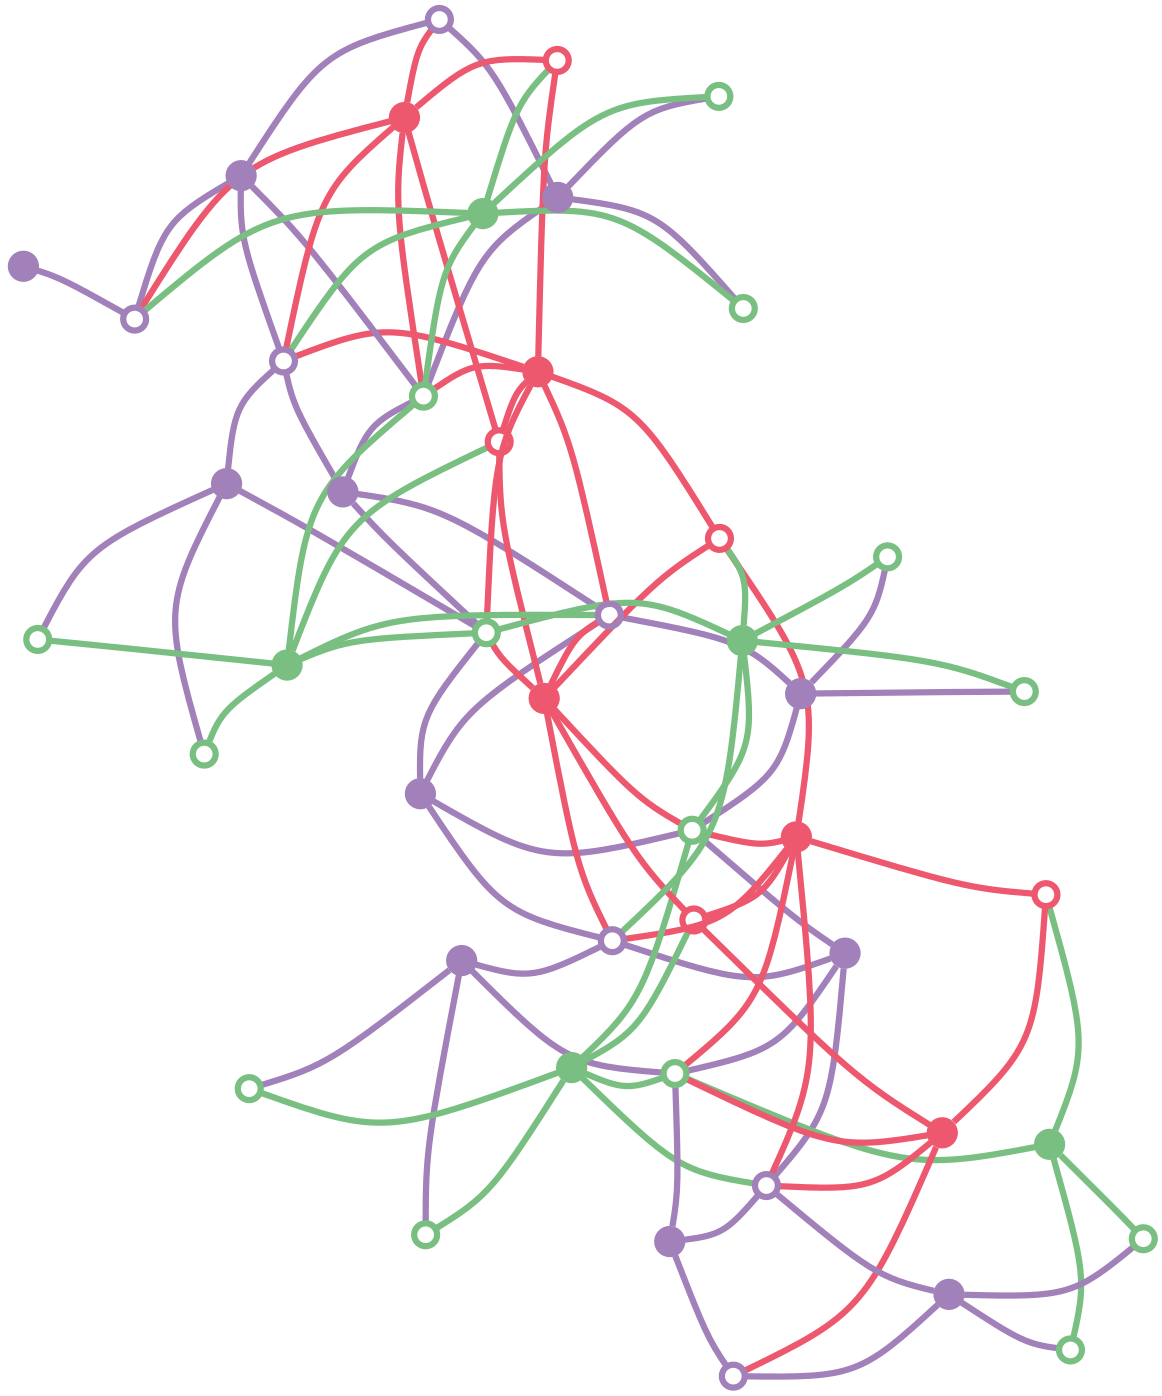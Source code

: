 digraph G {
	graph [Damping=0.2,
		K=0.2,
		bb="0,0,550,662",
		bgcolor=transparent,
		color=none,
		dir=none,
		dpi=300,
		layout=fdp,
		maxiter=10000,
		nodesep=0.02,
		outputorder=edgesfirst,
		overlap=compress,
		penwidth=0,
		rankdir=LR,
		ranksep=0.02,
		sep=1,
		splines=curved
	];
	node [label="\N"];
	edge [dir=none,
		headlabel="",
		label="",
		taillabel=""
	];
	"U1.stages[1].overall_material_balance_node"	[color="#a280b9",
		fillcolor="#a280b9",
		gradientangle=0,
		height=0.19444,
		label="",
		margin=0,
		orientation=0.0,
		peripheries=1,
		pin=true,
		pos="401.62,208.49",
		shape=circle,
		style=filled,
		width=0.19444];
	"U1.stages[1].outs[0].F"	[color="#79bf82",
		fillcolor=none,
		gradientangle=0,
		height=0.15278,
		label="",
		margin=0,
		orientation=0.0,
		penwidth=3,
		peripheries=1,
		pin=true,
		pos="319.99,150.69",
		shape=circle,
		style=filled,
		width=0.15278];
	"U1.stages[1].overall_material_balance_node":c -> "U1.stages[1].outs[0].F":c	[arrowhead=none,
		arrowtail=none,
		color="#a280b9",
		len=0.5,
		name="U1.stages[1].overall_material_balance_node_U1.stages[1].outs[0].F",
		penwidth=3,
		pos="397.46,202.28 371.61,163.73 368.51,161.75 325.44,151.93",
		style=solid];
	"U1.stages[2].outs[0].F"	[color="#79bf82",
		fillcolor=none,
		gradientangle=0,
		height=0.15278,
		label="",
		margin=0,
		orientation=0.0,
		penwidth=3,
		peripheries=1,
		pin=true,
		pos="328.24,267.48",
		shape=circle,
		style=filled,
		width=0.15278];
	"U1.stages[1].overall_material_balance_node":c -> "U1.stages[2].outs[0].F":c	[arrowhead=none,
		arrowtail=none,
		color="#a280b9",
		len=0.5,
		name="U1.stages[1].overall_material_balance_node_U1.stages[2].outs[0].F",
		penwidth=3,
		pos="395.54,212.61 378.21,224.4 373.67,228.21 332.85,263.49",
		style=solid];
	"U1.stages[0].outs[1].F"	[color="#a280b9",
		fillcolor=none,
		gradientangle=0,
		height=0.15278,
		label="",
		margin=0,
		orientation=0.0,
		penwidth=3,
		peripheries=1,
		pin=true,
		pos="363.9,96.934",
		shape=circle,
		style=filled,
		width=0.15278];
	"U1.stages[1].overall_material_balance_node":c -> "U1.stages[0].outs[1].F":c	[arrowhead=none,
		arrowtail=none,
		color="#a280b9",
		len=0.5,
		name="U1.stages[1].overall_material_balance_node_U1.stages[0].outs[1].F",
		penwidth=3,
		pos="400.97,201.18 395.17,135.47 394.01,131.6 367.62,101.2",
		style=solid];
	"U1.stages[1].outs[1].F"	[color="#a280b9",
		fillcolor=none,
		gradientangle=0,
		height=0.15278,
		label="",
		margin=0,
		orientation=0.0,
		penwidth=3,
		peripheries=1,
		pin=true,
		pos="289.92,214.46",
		shape=circle,
		style=filled,
		width=0.15278];
	"U1.stages[1].overall_material_balance_node":c -> "U1.stages[1].outs[1].F":c	[arrowhead=none,
		arrowtail=none,
		color="#a280b9",
		len=0.5,
		name="U1.stages[1].overall_material_balance_node_U1.stages[1].outs[1].F",
		penwidth=3,
		pos="394.71,205.97 358.07,192.69 353.72,193.39 295.35,212.66",
		style=solid];
	"U1.stages[0].lle_phenomena_node"	[color="#79bf82",
		fillcolor="#79bf82",
		gradientangle=0,
		height=0.19444,
		label="",
		margin=0,
		orientation=0.0,
		peripheries=1,
		pin=true,
		pos="499.8,116.72",
		shape=circle,
		style=filled,
		width=0.19444];
	"U1.stages[0].lle_phenomena_node":c -> "U1.stages[1].outs[0].F":c	[arrowhead=none,
		arrowtail=none,
		color="#79bf82",
		len=0.5,
		name="U1.stages[0].lle_phenomena_node_U1.stages[1].outs[0].F",
		penwidth=3,
		pos="492.74,115.38 431.45,103.75 426.8,105.11 325.22,148.46",
		style=solid];
	"U1.stages[0].K"	[color="#79bf82",
		fillcolor=none,
		gradientangle=0,
		height=0.15278,
		label="",
		margin=0,
		orientation=0.0,
		penwidth=3,
		peripheries=1,
		pin=true,
		pos="544.79,71.402",
		shape=circle,
		style=filled,
		width=0.15278];
	"U1.stages[0].lle_phenomena_node":c -> "U1.stages[0].K":c	[arrowhead=none,
		arrowtail=none,
		color="#79bf82",
		len=0.5,
		name="U1.stages[0].lle_phenomena_node_U1.stages[0].K",
		penwidth=3,
		pos="505.06,111.5 528.46,88.264 531.77,84.947 540.82,75.534",
		style=solid];
	"U1.stages[0].Phi"	[color="#79bf82",
		fillcolor=none,
		gradientangle=0,
		height=0.15278,
		label="",
		margin=0,
		orientation=0.0,
		penwidth=3,
		peripheries=1,
		pin=true,
		pos="509.83,18.035",
		shape=circle,
		style=filled,
		width=0.15278];
	"U1.stages[0].lle_phenomena_node":c -> "U1.stages[0].Phi":c	[arrowhead=none,
		arrowtail=none,
		color="#79bf82",
		len=0.5,
		name="U1.stages[0].lle_phenomena_node_U1.stages[0].Phi",
		penwidth=3,
		pos="501.73,109.83 516.9,55.744 517.53,51.486 511.11,23.545",
		style=solid];
	"U1.stages[0].T"	[color="#ed586f",
		fillcolor=none,
		gradientangle=0,
		height=0.15278,
		label="",
		margin=0,
		orientation=0.0,
		penwidth=3,
		peripheries=1,
		pin=true,
		pos="498.06,236.56",
		shape=circle,
		style=filled,
		width=0.15278];
	"U1.stages[0].lle_phenomena_node":c -> "U1.stages[0].T":c	[arrowhead=none,
		arrowtail=none,
		color="#79bf82",
		len=0.5,
		name="U1.stages[0].lle_phenomena_node_U1.stages[0].T",
		penwidth=3,
		pos="502.53,123.44 518.17,162.14 517.66,166.55 499.63,230.98",
		style=solid];
	"U1.stages[2].separation_material_balance_node"	[color="#a280b9",
		fillcolor="#a280b9",
		gradientangle=0,
		height=0.19444,
		label="",
		margin=0,
		orientation=0.0,
		peripheries=1,
		pin=true,
		pos="380.31,333.06",
		shape=circle,
		style=filled,
		width=0.19444];
	"U1.stages[2].separation_material_balance_node":c -> "U1.stages[2].outs[0].F":c	[arrowhead=none,
		arrowtail=none,
		color="#a280b9",
		len=0.5,
		name="U1.stages[2].separation_material_balance_node_U1.stages[2].outs[0].F",
		penwidth=3,
		pos="378.46,326.22 370.1,295.49 367.51,292.74 333.08,270.58",
		style=solid];
	"U1.stages[2].outs[1].F"	[color="#a280b9",
		fillcolor=none,
		gradientangle=0,
		height=0.15278,
		label="",
		margin=0,
		orientation=0.0,
		penwidth=3,
		peripheries=1,
		pin=true,
		pos="288.5,370.76",
		shape=circle,
		style=filled,
		width=0.15278];
	"U1.stages[2].separation_material_balance_node":c -> "U1.stages[2].outs[1].F":c	[arrowhead=none,
		arrowtail=none,
		color="#a280b9",
		len=0.5,
		name="U1.stages[2].separation_material_balance_node_U1.stages[2].outs[1].F",
		penwidth=3,
		pos="374.94,338.06 353.5,357.92 348.86,359.29 293.97,369.72",
		style=solid];
	"U1.stages[2].Phi"	[color="#79bf82",
		fillcolor=none,
		gradientangle=0,
		height=0.15278,
		label="",
		margin=0,
		orientation=0.0,
		penwidth=3,
		peripheries=1,
		pin=true,
		pos="422.04,398.71",
		shape=circle,
		style=filled,
		width=0.15278];
	"U1.stages[2].separation_material_balance_node":c -> "U1.stages[2].Phi":c	[arrowhead=none,
		arrowtail=none,
		color="#a280b9",
		len=0.5,
		name="U1.stages[2].separation_material_balance_node_U1.stages[2].Phi",
		penwidth=3,
		pos="385.5,338.42 413.91,367.76 416.26,371.12 420.87,393.06",
		style=solid];
	"U1.stages[2].K"	[color="#79bf82",
		fillcolor=none,
		gradientangle=0,
		height=0.15278,
		label="",
		margin=0,
		orientation=0.0,
		penwidth=3,
		peripheries=1,
		pin=true,
		pos="487.67,334.04",
		shape=circle,
		style=filled,
		width=0.15278];
	"U1.stages[2].separation_material_balance_node":c -> "U1.stages[2].K":c	[arrowhead=none,
		arrowtail=none,
		color="#a280b9",
		len=0.5,
		name="U1.stages[2].separation_material_balance_node_U1.stages[2].K",
		penwidth=3,
		pos="387.55,333.14 451.25,333.85 456.14,333.9 482.16,334.01",
		style=solid];
	"U1.stages[2].overall_material_balance_node"	[color="#a280b9",
		fillcolor="#a280b9",
		gradientangle=0,
		height=0.19444,
		label="",
		margin=0,
		orientation=0.0,
		peripheries=1,
		pin=true,
		pos="197.79,285.02",
		shape=circle,
		style=filled,
		width=0.19444];
	"U1.stages[2].overall_material_balance_node":c -> "U1.stages[2].outs[0].F":c	[arrowhead=none,
		arrowtail=none,
		color="#a280b9",
		len=0.5,
		name="U1.stages[2].overall_material_balance_node_U1.stages[2].outs[0].F",
		penwidth=3,
		pos="203.86,281.51 256.01,251.4 259.71,251.12 322.78,266.17",
		style=solid];
	"U1.stages[2].overall_material_balance_node":c -> "U1.stages[1].outs[1].F":c	[arrowhead=none,
		arrowtail=none,
		color="#a280b9",
		len=0.5,
		name="U1.stages[2].overall_material_balance_node_U1.stages[1].outs[1].F",
		penwidth=3,
		pos="201.84,278.91 234.43,229.84 237.39,227.66 284.58,215.8",
		style=solid];
	"U1.stages[2].overall_material_balance_node":c -> "U1.stages[2].outs[1].F":c	[arrowhead=none,
		arrowtail=none,
		color="#a280b9",
		len=0.5,
		name="U1.stages[2].overall_material_balance_node_U1.stages[2].outs[1].F",
		penwidth=3,
		pos="200.98,291.31 218.06,324.73 221.94,327.8 283.56,367.57",
		style=solid];
	"U1.stages[3].outs[0].F"	[color="#79bf82",
		fillcolor=none,
		gradientangle=0,
		height=0.15278,
		label="",
		margin=0,
		orientation=0.0,
		penwidth=3,
		peripheries=1,
		pin=true,
		pos="229.43,362.29",
		shape=circle,
		style=filled,
		width=0.15278];
	"U1.stages[2].overall_material_balance_node":c -> "U1.stages[3].outs[0].F":c	[arrowhead=none,
		arrowtail=none,
		color="#a280b9",
		len=0.5,
		name="U1.stages[2].overall_material_balance_node_U1.stages[3].outs[0].F",
		penwidth=3,
		pos="197.65,292.24 197.21,320.6 199.13,324.25 225.7,357.61",
		style=solid];
	"U1.stages[0].energy_balance_node"	[color="#ed586f",
		fillcolor="#ed586f",
		gradientangle=0,
		height=0.19444,
		label="",
		margin=0,
		orientation=0.0,
		peripheries=1,
		pin=true,
		pos="448.29,122.26",
		shape=circle,
		style=filled,
		width=0.19444];
	"U1.stages[0].energy_balance_node":c -> "U1.stages[1].outs[0].F":c	[arrowhead=none,
		arrowtail=none,
		color="#ed586f",
		len=0.5,
		name="U1.stages[0].energy_balance_node_U1.stages[1].outs[0].F",
		penwidth=3,
		pos="441.12,121.05 397.85,113.82 393.43,115.3 325.03,148.26",
		style=solid];
	"U1.stages[0].energy_balance_node":c -> "U1.stages[0].outs[1].F":c	[arrowhead=none,
		arrowtail=none,
		color="#ed586f",
		len=0.5,
		name="U1.stages[0].energy_balance_node_U1.stages[0].outs[1].F",
		penwidth=3,
		pos="442.77,117.65 416.04,95.398 412.35,94.612 369.61,96.658",
		style=solid];
	"U1.stages[0].energy_balance_node":c -> "U1.stages[0].T":c	[arrowhead=none,
		arrowtail=none,
		color="#ed586f",
		len=0.5,
		name="U1.stages[0].energy_balance_node_U1.stages[0].T",
		penwidth=3,
		pos="453.8,127.45 491.92,163.38 493.16,167.18 497.67,231.03",
		style=solid];
	"U1.stages[0].outs[0].F"	[color="#a280b9",
		fillcolor=none,
		gradientangle=0,
		height=0.15278,
		label="",
		margin=0,
		orientation=0.0,
		penwidth=3,
		peripheries=1,
		pin=true,
		pos="347.99,5.4466",
		shape=circle,
		style=filled,
		width=0.15278];
	"U1.stages[0].energy_balance_node":c -> "U1.stages[0].outs[0].F":c	[arrowhead=none,
		arrowtail=none,
		color="#ed586f",
		len=0.5,
		name="U1.stages[0].energy_balance_node_U1.stages[0].outs[0].F",
		penwidth=3,
		pos="445.31,115.37 411.99,38.196 409.43,35.172 353.23,7.9776",
		style=solid];
	"U1.stages[1].T"	[color="#ed586f",
		fillcolor=none,
		gradientangle=0,
		height=0.15278,
		label="",
		margin=0,
		orientation=0.0,
		penwidth=3,
		peripheries=1,
		pin=true,
		pos="329.05,224.41",
		shape=circle,
		style=filled,
		width=0.15278];
	"U1.stages[0].energy_balance_node":c -> "U1.stages[1].T":c	[arrowhead=none,
		arrowtail=none,
		color="#ed586f",
		len=0.5,
		name="U1.stages[0].energy_balance_node_U1.stages[1].T",
		penwidth=3,
		pos="442.3,125.98 407.52,147.63 403.23,151.6 333.31,220.23",
		style=solid];
	"U1.stages[1].separation_material_balance_node"	[color="#a280b9",
		fillcolor="#a280b9",
		gradientangle=0,
		height=0.19444,
		label="",
		margin=0,
		orientation=0.0,
		peripheries=1,
		pin=true,
		pos="217.6,204.94",
		shape=circle,
		style=filled,
		width=0.19444];
	"U1.stages[1].separation_material_balance_node":c -> "U1.stages[1].outs[0].F":c	[arrowhead=none,
		arrowtail=none,
		color="#a280b9",
		len=0.5,
		name="U1.stages[1].separation_material_balance_node_U1.stages[1].outs[0].F",
		penwidth=3,
		pos="222.72,199.82 266.15,156.42 269.48,154.6 314.31,151.13",
		style=solid];
	"U1.stages[1].separation_material_balance_node":c -> "U1.stages[1].outs[1].F":c	[arrowhead=none,
		arrowtail=none,
		color="#a280b9",
		len=0.5,
		name="U1.stages[1].separation_material_balance_node_U1.stages[1].outs[1].F",
		penwidth=3,
		pos="224.56,202.96 250.09,195.82 253.78,196.64 284.71,211.89",
		style=solid];
	"U1.stages[1].K"	[color="#79bf82",
		fillcolor=none,
		gradientangle=0,
		height=0.15278,
		label="",
		margin=0,
		orientation=0.0,
		penwidth=3,
		peripheries=1,
		pin=true,
		pos="115.63,143.45",
		shape=circle,
		style=filled,
		width=0.15278];
	"U1.stages[1].separation_material_balance_node":c -> "U1.stages[1].K":c	[arrowhead=none,
		arrowtail=none,
		color="#a280b9",
		len=0.5,
		name="U1.stages[1].separation_material_balance_node_U1.stages[1].K",
		penwidth=3,
		pos="211.73,200.36 156.25,157.1 152.2,154.43 121.28,145.14",
		style=solid];
	"U1.stages[1].Phi"	[color="#79bf82",
		fillcolor=none,
		gradientangle=0,
		height=0.15278,
		label="",
		margin=0,
		orientation=0.0,
		penwidth=3,
		peripheries=1,
		pin=true,
		pos="200.31,73.322",
		shape=circle,
		style=filled,
		width=0.15278];
	"U1.stages[1].separation_material_balance_node":c -> "U1.stages[1].Phi":c	[arrowhead=none,
		arrowtail=none,
		color="#a280b9",
		len=0.5,
		name="U1.stages[1].separation_material_balance_node_U1.stages[1].Phi",
		penwidth=3,
		pos="216.27,197.93 201.12,118.26 200.35,113.27 200.31,79.077",
		style=solid];
	"U1.stages[1].energy_balance_node"	[color="#ed586f",
		fillcolor="#ed586f",
		gradientangle=0,
		height=0.19444,
		label="",
		margin=0,
		orientation=0.0,
		peripheries=1,
		pin=true,
		pos="378.25,264.3",
		shape=circle,
		style=filled,
		width=0.19444];
	"U1.stages[1].energy_balance_node":c -> "U1.stages[1].outs[0].F":c	[arrowhead=none,
		arrowtail=none,
		color="#ed586f",
		len=0.5,
		name="U1.stages[1].energy_balance_node_U1.stages[1].outs[0].F",
		penwidth=3,
		pos="376.8,257.15 362.79,188.36 361.06,184.7 324.61,154.51",
		style=solid];
	"U1.stages[1].energy_balance_node":c -> "U1.stages[2].outs[0].F":c	[arrowhead=none,
		arrowtail=none,
		color="#ed586f",
		len=0.5,
		name="U1.stages[1].energy_balance_node_U1.stages[2].outs[0].F",
		penwidth=3,
		pos="371.22,262.41 360.93,259.87 356.48,260.6 333.73,266.14",
		style=solid];
	"U1.stages[1].energy_balance_node":c -> "U1.stages[0].outs[1].F":c	[arrowhead=none,
		arrowtail=none,
		color="#ed586f",
		len=0.5,
		name="U1.stages[1].energy_balance_node_U1.stages[0].outs[1].F",
		penwidth=3,
		pos="378.94,257.24 388.82,155.77 388.65,151.31 366.29,102.16",
		style=solid];
	"U1.stages[1].energy_balance_node":c -> "U1.stages[1].outs[1].F":c	[arrowhead=none,
		arrowtail=none,
		color="#ed586f",
		len=0.5,
		name="U1.stages[1].energy_balance_node_U1.stages[1].outs[1].F",
		penwidth=3,
		pos="373.8,258.67 346.03,223.66 342.71,222.04 295.57,215.27",
		style=solid];
	"U1.stages[1].energy_balance_node":c -> "U1.stages[0].T":c	[arrowhead=none,
		arrowtail=none,
		color="#ed586f",
		len=0.5,
		name="U1.stages[1].energy_balance_node_U1.stages[0].T",
		penwidth=3,
		pos="385.25,262.19 456.14,240.77 460.98,239.53 492.34,237.01",
		style=solid];
	"U1.stages[1].energy_balance_node":c -> "U1.stages[1].T":c	[arrowhead=none,
		arrowtail=none,
		color="#ed586f",
		len=0.5,
		name="U1.stages[1].energy_balance_node_U1.stages[1].T",
		penwidth=3,
		pos="374.75,257.95 362.76,236.35 359.92,234.33 334.45,226.14",
		style=solid];
	"U1.stages[2].T"	[color="#ed586f",
		fillcolor=none,
		gradientangle=0,
		height=0.15278,
		label="",
		margin=0,
		orientation=0.0,
		penwidth=3,
		peripheries=1,
		pin=true,
		pos="341.34,407.56",
		shape=circle,
		style=filled,
		width=0.15278];
	"U1.stages[1].energy_balance_node":c -> "U1.stages[2].T":c	[arrowhead=none,
		arrowtail=none,
		color="#ed586f",
		len=0.5,
		name="U1.stages[1].energy_balance_node_U1.stages[2].T",
		penwidth=3,
		pos="379.32,271.37 389.05,336.17 387.81,339.83 344.53,402.91",
		style=solid];
	"U1.stages[1].lle_phenomena_node"	[color="#79bf82",
		fillcolor="#79bf82",
		gradientangle=0,
		height=0.19444,
		label="",
		margin=0,
		orientation=0.0,
		peripheries=1,
		pin=true,
		pos="270.38,153.57",
		shape=circle,
		style=filled,
		width=0.19444];
	"U1.stages[1].lle_phenomena_node":c -> "U1.stages[1].outs[0].F":c	[arrowhead=none,
		arrowtail=none,
		color="#79bf82",
		len=0.5,
		name="U1.stages[1].lle_phenomena_node_U1.stages[1].outs[0].F",
		penwidth=3,
		pos="277.03,150.68 294.68,143.11 297.99,142.99 314.43,148.73",
		style=solid];
	"U1.stages[1].lle_phenomena_node":c -> "U1.stages[2].outs[0].F":c	[arrowhead=none,
		arrowtail=none,
		color="#79bf82",
		len=0.5,
		name="U1.stages[1].lle_phenomena_node_U1.stages[2].outs[0].F",
		penwidth=3,
		pos="275.66,158.53 303.76,185.08 305.6,189.75 326.69,262.15",
		style=solid];
	"U1.stages[1].lle_phenomena_node":c -> "U1.stages[0].outs[1].F":c	[arrowhead=none,
		arrowtail=none,
		color="#79bf82",
		len=0.5,
		name="U1.stages[1].lle_phenomena_node_U1.stages[0].outs[1].F",
		penwidth=3,
		pos="275.59,148.5 319.43,105.91 322.79,103.71 358.41,97.833",
		style=solid];
	"U1.stages[1].lle_phenomena_node":c -> "U1.stages[1].T":c	[arrowhead=none,
		arrowtail=none,
		color="#79bf82",
		len=0.5,
		name="U1.stages[1].lle_phenomena_node_U1.stages[1].T",
		penwidth=3,
		pos="276.77,156.98 302.08,170.63 304.56,174.37 326.56,219.33",
		style=solid];
	"U1.stages[1].lle_phenomena_node":c -> "U1.stages[1].K":c	[arrowhead=none,
		arrowtail=none,
		color="#79bf82",
		len=0.5,
		name="U1.stages[1].lle_phenomena_node_U1.stages[1].K",
		penwidth=3,
		pos="263.69,151.09 182.7,121.14 178.82,120.8 121.01,141.52",
		style=solid];
	"U1.stages[1].lle_phenomena_node":c -> "U1.stages[1].Phi":c	[arrowhead=none,
		arrowtail=none,
		color="#79bf82",
		len=0.5,
		name="U1.stages[1].lle_phenomena_node_U1.stages[1].Phi",
		penwidth=3,
		pos="266.42,147.35 233.4,95.46 230.64,92.042 205,76.206",
		style=solid];
	"U1.stages[3].separation_material_balance_node"	[color="#a280b9",
		fillcolor="#a280b9",
		gradientangle=0,
		height=0.19444,
		label="",
		margin=0,
		orientation=0.0,
		peripheries=1,
		pin=true,
		pos="104.75,433.85",
		shape=circle,
		style=filled,
		width=0.19444];
	"U1.stages[3].separation_material_balance_node":c -> "U1.stages[3].outs[0].F":c	[arrowhead=none,
		arrowtail=none,
		color="#a280b9",
		len=0.5,
		name="U1.stages[3].separation_material_balance_node_U1.stages[3].outs[0].F",
		penwidth=3,
		pos="111.05,430.42 142.28,413.44 147.54,410.39 224.27,365.32",
		style=solid];
	"U1.stages[3].K"	[color="#79bf82",
		fillcolor=none,
		gradientangle=0,
		height=0.15278,
		label="",
		margin=0,
		orientation=0.0,
		penwidth=3,
		peripheries=1,
		pin=true,
		pos="14.119,359.05",
		shape=circle,
		style=filled,
		width=0.15278];
	"U1.stages[3].separation_material_balance_node":c -> "U1.stages[3].K":c	[arrowhead=none,
		arrowtail=none,
		color="#a280b9",
		len=0.5,
		name="U1.stages[3].separation_material_balance_node_U1.stages[3].K",
		penwidth=3,
		pos="98.218,430.9 39.555,404.42 36.364,401.98 16.852,364.34",
		style=solid];
	"U1.stages[3].Phi"	[color="#79bf82",
		fillcolor=none,
		gradientangle=0,
		height=0.15278,
		label="",
		margin=0,
		orientation=0.0,
		penwidth=3,
		peripheries=1,
		pin=true,
		pos="94.021,304.03",
		shape=circle,
		style=filled,
		width=0.15278];
	"U1.stages[3].separation_material_balance_node":c -> "U1.stages[3].Phi":c	[arrowhead=none,
		arrowtail=none,
		color="#a280b9",
		len=0.5,
		name="U1.stages[3].separation_material_balance_node_U1.stages[3].Phi",
		penwidth=3,
		pos="101.45,427.47 74.701,375.79 74.649,372 92.476,309.44",
		style=solid];
	"U1.stages[3].outs[1].F"	[color="#a280b9",
		fillcolor=none,
		gradientangle=0,
		height=0.15278,
		label="",
		margin=0,
		orientation=0.0,
		penwidth=3,
		peripheries=1,
		pin=true,
		pos="132.1,492.72",
		shape=circle,
		style=filled,
		width=0.15278];
	"U1.stages[3].separation_material_balance_node":c -> "U1.stages[3].outs[1].F":c	[arrowhead=none,
		arrowtail=none,
		color="#a280b9",
		len=0.5,
		name="U1.stages[3].separation_material_balance_node_U1.stages[3].outs[1].F",
		penwidth=3,
		pos="105.46,440.9 108.39,469.59 109.86,472.73 127.75,488.83",
		style=solid];
	"U1.stages[0].separation_material_balance_node"	[color="#a280b9",
		fillcolor="#a280b9",
		gradientangle=0,
		height=0.19444,
		label="",
		margin=0,
		orientation=0.0,
		peripheries=1,
		pin=true,
		pos="451.52,44.714",
		shape=circle,
		style=filled,
		width=0.19444];
	"U1.stages[0].separation_material_balance_node":c -> "U1.stages[0].outs[1].F":c	[arrowhead=none,
		arrowtail=none,
		color="#a280b9",
		len=0.5,
		name="U1.stages[0].separation_material_balance_node_U1.stages[0].outs[1].F",
		penwidth=3,
		pos="444.37,46.372 417.56,52.692 413.3,55.745 368.38,93.201",
		style=solid];
	"U1.stages[0].separation_material_balance_node":c -> "U1.stages[0].K":c	[arrowhead=none,
		arrowtail=none,
		color="#a280b9",
		len=0.5,
		name="U1.stages[0].separation_material_balance_node_U1.stages[0].K",
		penwidth=3,
		pos="458.8,44.51 508.08,43.156 511.67,44.152 540.37,67.754",
		style=solid];
	"U1.stages[0].separation_material_balance_node":c -> "U1.stages[0].Phi":c	[arrowhead=none,
		arrowtail=none,
		color="#a280b9",
		len=0.5,
		name="U1.stages[0].separation_material_balance_node_U1.stages[0].Phi",
		penwidth=3,
		pos="457.56,40.752 484.92,22.819 488.67,20.875 504.1,18.776",
		style=solid];
	"U1.stages[0].separation_material_balance_node":c -> "U1.stages[0].outs[0].F":c	[arrowhead=none,
		arrowtail=none,
		color="#a280b9",
		len=0.5,
		name="U1.stages[0].separation_material_balance_node_U1.stages[0].outs[0].F",
		penwidth=3,
		pos="446.16,39.759 409.28,5.7437 405.74,4.6478 353.54,5.3673",
		style=solid];
	"U1.stages[3].overall_material_balance_node"	[color="#a280b9",
		fillcolor="#a280b9",
		gradientangle=0,
		height=0.19444,
		label="",
		margin=0,
		orientation=0.0,
		peripheries=1,
		pin=true,
		pos="160.56,429.89",
		shape=circle,
		style=filled,
		width=0.19444];
	"U1.stages[3].overall_material_balance_node":c -> "U1.stages[2].outs[1].F":c	[arrowhead=none,
		arrowtail=none,
		color="#a280b9",
		len=0.5,
		name="U1.stages[3].overall_material_balance_node_U1.stages[2].outs[1].F",
		penwidth=3,
		pos="167.68,428.86 207.29,423.09 212,420.46 283.68,373.89",
		style=solid];
	"U1.stages[3].overall_material_balance_node":c -> "U1.stages[3].outs[0].F":c	[arrowhead=none,
		arrowtail=none,
		color="#a280b9",
		len=0.5,
		name="U1.stages[3].overall_material_balance_node_U1.stages[3].outs[0].F",
		penwidth=3,
		pos="165.58,424.32 179.99,408.38 184.38,404.22 225.35,366.09",
		style=solid];
	"U1.stages[3].overall_material_balance_node":c -> "U1.stages[3].outs[1].F":c	[arrowhead=none,
		arrowtail=none,
		color="#a280b9",
		len=0.5,
		name="U1.stages[3].overall_material_balance_node_U1.stages[3].outs[1].F",
		penwidth=3,
		pos="156.85,436.29 138.67,467.64 136.64,471.73 133.3,487.04",
		style=solid];
	"U1.stages[4].outs[0].F"	[color="#79bf82",
		fillcolor=none,
		gradientangle=0,
		height=0.15278,
		label="",
		margin=0,
		orientation=0.0,
		penwidth=3,
		peripheries=1,
		pin=true,
		pos="199.25,475.84",
		shape=circle,
		style=filled,
		width=0.15278];
	"U1.stages[3].overall_material_balance_node":c -> "U1.stages[4].outs[0].F":c	[arrowhead=none,
		arrowtail=none,
		color="#a280b9",
		len=0.5,
		name="U1.stages[3].overall_material_balance_node_U1.stages[4].outs[0].F",
		penwidth=3,
		pos="163.04,436.6 171.95,460.49 174.18,463.06 194.1,473.23",
		style=solid];
	"U1.stages[2].energy_balance_node"	[color="#ed586f",
		fillcolor="#ed586f",
		gradientangle=0,
		height=0.19444,
		label="",
		margin=0,
		orientation=0.0,
		peripheries=1,
		pin=true,
		pos="257.2,330.78",
		shape=circle,
		style=filled,
		width=0.19444];
	"U1.stages[2].energy_balance_node":c -> "U1.stages[2].outs[0].F":c	[arrowhead=none,
		arrowtail=none,
		color="#ed586f",
		len=0.5,
		name="U1.stages[2].energy_balance_node_U1.stages[2].outs[0].F",
		penwidth=3,
		pos="262,325.6 299.19,285.5 302.62,282.22 323.25,270.34",
		style=solid];
	"U1.stages[2].energy_balance_node":c -> "U1.stages[1].outs[1].F":c	[arrowhead=none,
		arrowtail=none,
		color="#ed586f",
		len=0.5,
		name="U1.stages[2].energy_balance_node_U1.stages[1].outs[1].F",
		penwidth=3,
		pos="258.54,323.75 272.18,252.55 273.36,247.79 287.35,219.6",
		style=solid];
	"U1.stages[2].energy_balance_node":c -> "U1.stages[2].outs[1].F":c	[arrowhead=none,
		arrowtail=none,
		color="#ed586f",
		len=0.5,
		name="U1.stages[2].energy_balance_node_U1.stages[2].outs[1].F",
		penwidth=3,
		pos="260.35,337.3 270.5,358.15 272.63,361.15 283.62,367.85",
		style=solid];
	"U1.stages[2].energy_balance_node":c -> "U1.stages[3].outs[0].F":c	[arrowhead=none,
		arrowtail=none,
		color="#ed586f",
		len=0.5,
		name="U1.stages[2].energy_balance_node_U1.stages[3].outs[0].F",
		penwidth=3,
		pos="251.71,335.76 238.46,347.83 235.82,350.61 232.04,357.41",
		style=solid];
	"U1.stages[2].energy_balance_node":c -> "U1.stages[1].T":c	[arrowhead=none,
		arrowtail=none,
		color="#ed586f",
		len=0.5,
		name="U1.stages[2].energy_balance_node_U1.stages[1].T",
		penwidth=3,
		pos="260.72,324.59 299.33,256.88 301.95,252.75 325.14,228.49",
		style=solid];
	"U1.stages[2].energy_balance_node":c -> "U1.stages[2].T":c	[arrowhead=none,
		arrowtail=none,
		color="#ed586f",
		len=0.5,
		name="U1.stages[2].energy_balance_node_U1.stages[2].T",
		penwidth=3,
		pos="262.13,336.01 308.63,385.34 312.15,388.75 336.53,404.47",
		style=solid];
	"U1.stages[3].T"	[color="#ed586f",
		fillcolor=none,
		gradientangle=0,
		height=0.15278,
		label="",
		margin=0,
		orientation=0.0,
		penwidth=3,
		peripheries=1,
		pin=true,
		pos="235.61,453.95",
		shape=circle,
		style=filled,
		width=0.15278];
	"U1.stages[2].energy_balance_node":c -> "U1.stages[3].T":c	[arrowhead=none,
		arrowtail=none,
		color="#ed586f",
		len=0.5,
		name="U1.stages[2].energy_balance_node_U1.stages[3].T",
		penwidth=3,
		pos="255.37,337.97 236.91,410.85 235.89,415.83 235.65,448.07",
		style=solid];
	"U1.stages[0].overall_material_balance_node"	[color="#a280b9",
		fillcolor="#a280b9",
		gradientangle=0,
		height=0.19444,
		label="",
		margin=0,
		orientation=0.0,
		peripheries=1,
		pin=true,
		pos="317.47,70.05",
		shape=circle,
		style=filled,
		width=0.19444];
	"U1.stages[0].overall_material_balance_node":c -> "U1.stages[1].outs[0].F":c	[arrowhead=none,
		arrowtail=none,
		color="#a280b9",
		len=0.5,
		name="U1.stages[0].overall_material_balance_node_U1.stages[1].outs[0].F",
		penwidth=3,
		pos="318.76,77.313 321.72,94.515 321.67,100.24 320.18,145.03",
		style=solid];
	"U1.stages[0].overall_material_balance_node":c -> "U1.stages[0].outs[1].F":c	[arrowhead=none,
		arrowtail=none,
		color="#a280b9",
		len=0.5,
		name="U1.stages[0].overall_material_balance_node_U1.stages[0].outs[1].F",
		penwidth=3,
		pos="324.63,70.918 342.31,73.194 345.17,75.232 360.26,92.7",
		style=solid];
	"U1.stages[0].overall_material_balance_node":c -> "U1.stages[0].outs[0].F":c	[arrowhead=none,
		arrowtail=none,
		color="#a280b9",
		len=0.5,
		name="U1.stages[0].overall_material_balance_node_U1.stages[0].outs[0].F",
		penwidth=3,
		pos="320.08,63.343 333.95,27.709 335.85,23.378 344.7,10.282",
		style=solid];
	"U1.stages[2].lle_phenomena_node"	[color="#79bf82",
		fillcolor="#79bf82",
		gradientangle=0,
		height=0.19444,
		label="",
		margin=0,
		orientation=0.0,
		peripheries=1,
		pin=true,
		pos="352.31,358.5",
		shape=circle,
		style=filled,
		width=0.19444];
	"U1.stages[2].lle_phenomena_node":c -> "U1.stages[2].outs[0].F":c	[arrowhead=none,
		arrowtail=none,
		color="#79bf82",
		len=0.5,
		name="U1.stages[2].lle_phenomena_node_U1.stages[2].outs[0].F",
		penwidth=3,
		pos="353.16,351.45 358.13,309.76 357.06,306.24 331.79,272.25",
		style=solid];
	"U1.stages[2].lle_phenomena_node":c -> "U1.stages[1].outs[1].F":c	[arrowhead=none,
		arrowtail=none,
		color="#79bf82",
		len=0.5,
		name="U1.stages[2].lle_phenomena_node_U1.stages[1].outs[1].F",
		penwidth=3,
		pos="351.64,351.27 343.88,267.01 342.36,263.49 294.1,218.37",
		style=solid];
	"U1.stages[2].lle_phenomena_node":c -> "U1.stages[2].Phi":c	[arrowhead=none,
		arrowtail=none,
		color="#79bf82",
		len=0.5,
		name="U1.stages[2].lle_phenomena_node_U1.stages[2].Phi",
		penwidth=3,
		pos="358.71,361.9 398.31,382.95 402.43,385.25 417.47,395.57",
		style=solid];
	"U1.stages[2].lle_phenomena_node":c -> "U1.stages[2].K":c	[arrowhead=none,
		arrowtail=none,
		color="#79bf82",
		len=0.5,
		name="U1.stages[2].lle_phenomena_node_U1.stages[2].K",
		penwidth=3,
		pos="359.36,357.81 443.25,349.55 448.09,348.82 482.39,336.02",
		style=solid];
	"U1.stages[2].lle_phenomena_node":c -> "U1.stages[3].outs[0].F":c	[arrowhead=none,
		arrowtail=none,
		color="#79bf82",
		len=0.5,
		name="U1.stages[2].lle_phenomena_node_U1.stages[3].outs[0].F",
		penwidth=3,
		pos="345.89,361.53 303.59,381.43 299.46,381.18 235.01,363.8",
		style=solid];
	"U1.stages[2].lle_phenomena_node":c -> "U1.stages[2].T":c	[arrowhead=none,
		arrowtail=none,
		color="#79bf82",
		len=0.5,
		name="U1.stages[2].lle_phenomena_node_U1.stages[2].T",
		penwidth=3,
		pos="352.93,365.7 354.67,386.69 353.98,390.01 344.79,402.81",
		style=solid];
	"U1.stages[4].separation_material_balance_node"	[color="#a280b9",
		fillcolor="#a280b9",
		gradientangle=0,
		height=0.19444,
		label="",
		margin=0,
		orientation=0.0,
		peripheries=1,
		pin=true,
		pos="263.71,571.24",
		shape=circle,
		style=filled,
		width=0.19444];
	"U1.stages[4].separation_material_balance_node":c -> "U1.stages[4].outs[0].F":c	[arrowhead=none,
		arrowtail=none,
		color="#a280b9",
		len=0.5,
		name="U1.stages[4].separation_material_balance_node_U1.stages[4].outs[0].F",
		penwidth=3,
		pos="257.92,567.31 227.19,546.38 225.02,542.38 201.3,481.14",
		style=solid];
	"U1.stages[4].outs[1].F"	[color="#a280b9",
		fillcolor=none,
		gradientangle=0,
		height=0.15278,
		label="",
		margin=0,
		orientation=0.0,
		penwidth=3,
		peripheries=1,
		pin=true,
		pos="206.91,656.66",
		shape=circle,
		style=filled,
		width=0.15278];
	"U1.stages[4].separation_material_balance_node":c -> "U1.stages[4].outs[1].F":c	[arrowhead=none,
		arrowtail=none,
		color="#a280b9",
		len=0.5,
		name="U1.stages[4].separation_material_balance_node_U1.stages[4].outs[1].F",
		penwidth=3,
		pos="260.53,577.66 234.19,630.76 231.78,634.74 211.27,652.84",
		style=solid];
	"U1.stages[4].K"	[color="#79bf82",
		fillcolor=none,
		gradientangle=0,
		height=0.15278,
		label="",
		margin=0,
		orientation=0.0,
		penwidth=3,
		peripheries=1,
		pin=true,
		pos="341.05,619.73",
		shape=circle,
		style=filled,
		width=0.15278];
	"U1.stages[4].separation_material_balance_node":c -> "U1.stages[4].K":c	[arrowhead=none,
		arrowtail=none,
		color="#a280b9",
		len=0.5,
		name="U1.stages[4].separation_material_balance_node_U1.stages[4].K",
		penwidth=3,
		pos="268.72,576.48 302.38,611.62 305.57,613.77 335.56,618.82",
		style=solid];
	"U1.stages[4].Phi"	[color="#79bf82",
		fillcolor=none,
		gradientangle=0,
		height=0.15278,
		label="",
		margin=0,
		orientation=0.0,
		penwidth=3,
		peripheries=1,
		pin=true,
		pos="352.79,517.93",
		shape=circle,
		style=filled,
		width=0.15278];
	"U1.stages[4].separation_material_balance_node":c -> "U1.stages[4].Phi":c	[arrowhead=none,
		arrowtail=none,
		color="#a280b9",
		len=0.5,
		name="U1.stages[4].separation_material_balance_node_U1.stages[4].Phi",
		penwidth=3,
		pos="270.88,570.32 310.13,565.16 313.44,562.78 348.8,522.49",
		style=solid];
	"U1.stages[3].energy_balance_node"	[color="#ed586f",
		fillcolor="#ed586f",
		gradientangle=0,
		height=0.19444,
		label="",
		margin=0,
		orientation=0.0,
		peripheries=1,
		pin=true,
		pos="254.21,487.54",
		shape=circle,
		style=filled,
		width=0.19444];
	"U1.stages[3].energy_balance_node":c -> "U1.stages[2].outs[1].F":c	[arrowhead=none,
		arrowtail=none,
		color="#ed586f",
		len=0.5,
		name="U1.stages[3].energy_balance_node_U1.stages[2].outs[1].F",
		penwidth=3,
		pos="257.24,481.17 270.19,453.82 271.58,448.26 287.24,376.5",
		style=solid];
	"U1.stages[3].energy_balance_node":c -> "U1.stages[3].outs[0].F":c	[arrowhead=none,
		arrowtail=none,
		color="#ed586f",
		len=0.5,
		name="U1.stages[3].energy_balance_node_U1.stages[3].outs[0].F",
		penwidth=3,
		pos="250.75,481.14 233.71,449.45 233.11,444.15 229.68,367.9",
		style=solid];
	"U1.stages[3].energy_balance_node":c -> "U1.stages[2].T":c	[arrowhead=none,
		arrowtail=none,
		color="#ed586f",
		len=0.5,
		name="U1.stages[3].energy_balance_node_U1.stages[2].T",
		penwidth=3,
		pos="260.92,485.19 301.27,471.01 304.09,467.85 338.38,412.37",
		style=solid];
	"U1.stages[3].energy_balance_node":c -> "U1.stages[3].outs[1].F":c	[arrowhead=none,
		arrowtail=none,
		color="#ed586f",
		len=0.5,
		name="U1.stages[3].energy_balance_node_U1.stages[3].outs[1].F",
		penwidth=3,
		pos="247.25,489.88 184.34,511.03 180.52,511.25 137.28,494.71",
		style=solid];
	"U1.stages[3].energy_balance_node":c -> "U1.stages[4].outs[0].F":c	[arrowhead=none,
		arrowtail=none,
		color="#ed586f",
		len=0.5,
		name="U1.stages[3].energy_balance_node_U1.stages[4].outs[0].F",
		penwidth=3,
		pos="247.2,488.63 225.02,491.99 221.75,491.2 204.07,479.15",
		style=solid];
	"U1.stages[3].energy_balance_node":c -> "U1.stages[3].T":c	[arrowhead=none,
		arrowtail=none,
		color="#ed586f",
		len=0.5,
		name="U1.stages[3].energy_balance_node_U1.stages[3].T",
		penwidth=3,
		pos="248.75,482.75 243.56,477.81 242.03,474.13 237.33,459.39",
		style=solid];
	"U1.stages[4].T"	[color="#ed586f",
		fillcolor=none,
		gradientangle=0,
		height=0.15278,
		label="",
		margin=0,
		orientation=0.0,
		penwidth=3,
		peripheries=1,
		pin=true,
		pos="263.48,636.98",
		shape=circle,
		style=filled,
		width=0.15278];
	"U1.stages[3].energy_balance_node":c -> "U1.stages[4].T":c	[arrowhead=none,
		arrowtail=none,
		color="#ed586f",
		len=0.5,
		name="U1.stages[3].energy_balance_node_U1.stages[4].T",
		penwidth=3,
		pos="254.39,494.72 256.65,587.59 256.9,592.87 262.6,631.09",
		style=solid];
	"U1.stages[4].overall_material_balance_node"	[color="#a280b9",
		fillcolor="#a280b9",
		gradientangle=0,
		height=0.19444,
		label="",
		margin=0,
		orientation=0.0,
		peripheries=1,
		pin=true,
		pos="111.74,581.68",
		shape=circle,
		style=filled,
		width=0.19444];
	"U1.stages[4].overall_material_balance_node":c -> "U1.stages[3].outs[1].F":c	[arrowhead=none,
		arrowtail=none,
		color="#a280b9",
		len=0.5,
		name="U1.stages[4].overall_material_balance_node_U1.stages[3].outs[1].F",
		penwidth=3,
		pos="111.58,574.59 111.2,552.19 112.74,547.1 130.24,497.95",
		style=solid];
	"U1.stages[4].overall_material_balance_node":c -> "U1.stages[4].outs[0].F":c	[arrowhead=none,
		arrowtail=none,
		color="#a280b9",
		len=0.5,
		name="U1.stages[4].overall_material_balance_node_U1.stages[4].outs[0].F",
		penwidth=3,
		pos="116.95,576.48 140.98,552.49 144.75,547.69 195.82,480.36",
		style=solid];
	"U1.stages[4].overall_material_balance_node":c -> "U1.stages[4].outs[1].F":c	[arrowhead=none,
		arrowtail=none,
		color="#a280b9",
		len=0.5,
		name="U1.stages[4].overall_material_balance_node_U1.stages[4].outs[1].F",
		penwidth=3,
		pos="115.66,587.78 149.15,639.78 152.11,642.08 201.34,655.18",
		style=solid];
	"U1.stages[4].ins[1].F"	[color="#a280b9",
		fillcolor=none,
		gradientangle=0,
		height=0.15278,
		label="",
		margin=0,
		orientation=0.0,
		penwidth=3,
		peripheries=1,
		pin=true,
		pos="60.631,512.83",
		shape=circle,
		style=filled,
		width=0.15278];
	"U1.stages[4].overall_material_balance_node":c -> "U1.stages[4].ins[1].F":c	[arrowhead=none,
		arrowtail=none,
		color="#a280b9",
		len=0.5,
		name="U1.stages[4].overall_material_balance_node_U1.stages[4].ins[1].F",
		penwidth=3,
		pos="105.63,578.1 76.178,560.79 74.191,557.65 62.296,518.35",
		style=solid];
	"U1.stages[3].lle_phenomena_node"	[color="#79bf82",
		fillcolor="#79bf82",
		gradientangle=0,
		height=0.19444,
		label="",
		margin=0,
		orientation=0.0,
		peripheries=1,
		pin=true,
		pos="133.79,346.78",
		shape=circle,
		style=filled,
		width=0.19444];
	"U1.stages[3].lle_phenomena_node":c -> "U1.stages[2].outs[1].F":c	[arrowhead=none,
		arrowtail=none,
		color="#79bf82",
		len=0.5,
		name="U1.stages[3].lle_phenomena_node_U1.stages[2].outs[1].F",
		penwidth=3,
		pos="140.06,349.93 181.85,370.86 187.01,371.22 282.96,370.78",
		style=solid];
	"U1.stages[3].lle_phenomena_node":c -> "U1.stages[3].outs[0].F":c	[arrowhead=none,
		arrowtail=none,
		color="#79bf82",
		len=0.5,
		name="U1.stages[3].lle_phenomena_node_U1.stages[3].outs[0].F",
		penwidth=3,
		pos="140.4,349.61 162.55,358.99 167.95,359.49 223.86,362.04",
		style=solid];
	"U1.stages[3].lle_phenomena_node":c -> "U1.stages[3].K":c	[arrowhead=none,
		arrowtail=none,
		color="#79bf82",
		len=0.5,
		name="U1.stages[3].lle_phenomena_node_U1.stages[3].K",
		penwidth=3,
		pos="126.64,347.52 54.495,355.06 49.363,355.59 19.921,358.48",
		style=solid];
	"U1.stages[3].lle_phenomena_node":c -> "U1.stages[3].Phi":c	[arrowhead=none,
		arrowtail=none,
		color="#79bf82",
		len=0.5,
		name="U1.stages[3].lle_phenomena_node_U1.stages[3].Phi",
		penwidth=3,
		pos="127.91,342.71 104.81,326.71 102.05,324.04 96.17,309.46",
		style=solid];
	"U1.stages[3].lle_phenomena_node":c -> "U1.stages[4].outs[0].F":c	[arrowhead=none,
		arrowtail=none,
		color="#79bf82",
		len=0.5,
		name="U1.stages[3].lle_phenomena_node_U1.stages[4].outs[0].F",
		penwidth=3,
		pos="134.6,353.76 143.07,426.52 144.8,429.78 194.91,472.17",
		style=solid];
	"U1.stages[3].lle_phenomena_node":c -> "U1.stages[3].T":c	[arrowhead=none,
		arrowtail=none,
		color="#79bf82",
		len=0.5,
		name="U1.stages[3].lle_phenomena_node_U1.stages[3].T",
		penwidth=3,
		pos="136.44,353.68 160.7,416.77 163.58,419.46 230.27,451.4",
		style=solid];
	"U1.stages[4].energy_balance_node"	[color="#ed586f",
		fillcolor="#ed586f",
		gradientangle=0,
		height=0.19444,
		label="",
		margin=0,
		orientation=0.0,
		peripheries=1,
		pin=true,
		pos="190.13,609.59",
		shape=circle,
		style=filled,
		width=0.19444];
	"U1.stages[4].energy_balance_node":c -> "U1.stages[3].outs[1].F":c	[arrowhead=none,
		arrowtail=none,
		color="#ed586f",
		len=0.5,
		name="U1.stages[4].energy_balance_node_U1.stages[3].outs[1].F",
		penwidth=3,
		pos="184.62,604.86 149.99,574.94 148.38,570.71 133.3,498.51",
		style=solid];
	"U1.stages[4].energy_balance_node":c -> "U1.stages[4].outs[0].F":c	[arrowhead=none,
		arrowtail=none,
		color="#ed586f",
		len=0.5,
		name="U1.stages[4].energy_balance_node_U1.stages[4].outs[0].F",
		penwidth=3,
		pos="189.26,602.21 185.32,568.17 186.02,562.28 198.42,481.28",
		style=solid];
	"U1.stages[4].energy_balance_node":c -> "U1.stages[3].T":c	[arrowhead=none,
		arrowtail=none,
		color="#ed586f",
		len=0.5,
		name="U1.stages[4].energy_balance_node_U1.stages[3].T",
		penwidth=3,
		pos="192.04,602.8 203.16,563.18 204.86,557.42 234.02,459.31",
		style=solid];
	"U1.stages[4].energy_balance_node":c -> "U1.stages[4].outs[1].F":c	[arrowhead=none,
		arrowtail=none,
		color="#ed586f",
		len=0.5,
		name="U1.stages[4].energy_balance_node_U1.stages[4].outs[1].F",
		penwidth=3,
		pos="191.42,616.79 195.47,639.23 196.62,643.12 203.2,651.87",
		style=solid];
	"U1.stages[4].energy_balance_node":c -> "U1.stages[4].T":c	[arrowhead=none,
		arrowtail=none,
		color="#ed586f",
		len=0.5,
		name="U1.stages[4].energy_balance_node_U1.stages[4].T",
		penwidth=3,
		pos="195.79,614.42 222.83,637.4 226.24,638.57 257.73,637.23",
		style=solid];
	"U1.stages[4].energy_balance_node":c -> "U1.stages[4].ins[1].F":c	[arrowhead=none,
		arrowtail=none,
		color="#ed586f",
		len=0.5,
		name="U1.stages[4].energy_balance_node_U1.stages[4].ins[1].F",
		penwidth=3,
		pos="183.1,607.78 109.49,588.71 106.48,586.22 63.776,517.87",
		style=solid];
	"U1.stages[4].lle_phenomena_node"	[color="#79bf82",
		fillcolor="#79bf82",
		gradientangle=0,
		height=0.19444,
		label="",
		margin=0,
		orientation=0.0,
		peripheries=1,
		pin=true,
		pos="227.8,563.48",
		shape=circle,
		style=filled,
		width=0.19444];
	"U1.stages[4].lle_phenomena_node":c -> "U1.stages[3].outs[1].F":c	[arrowhead=none,
		arrowtail=none,
		color="#79bf82",
		len=0.5,
		name="U1.stages[4].lle_phenomena_node_U1.stages[3].outs[1].F",
		penwidth=3,
		pos="220.93,561.83 171.05,549.81 168.2,547.35 135.17,497.38",
		style=solid];
	"U1.stages[4].lle_phenomena_node":c -> "U1.stages[4].outs[0].F":c	[arrowhead=none,
		arrowtail=none,
		color="#79bf82",
		len=0.5,
		name="U1.stages[4].lle_phenomena_node_U1.stages[4].outs[0].F",
		penwidth=3,
		pos="223.47,557.75 208.28,537.5 207.2,532.7 200.01,481.3",
		style=solid];
	"U1.stages[4].lle_phenomena_node":c -> "U1.stages[4].K":c	[arrowhead=none,
		arrowtail=none,
		color="#79bf82",
		len=0.5,
		name="U1.stages[4].lle_phenomena_node_U1.stages[4].K",
		penwidth=3,
		pos="233.03,568.33 283.55,615.17 286.9,616.9 335.54,619.45",
		style=solid];
	"U1.stages[4].lle_phenomena_node":c -> "U1.stages[4].Phi":c	[arrowhead=none,
		arrowtail=none,
		color="#79bf82",
		len=0.5,
		name="U1.stages[4].lle_phenomena_node_U1.stages[4].Phi",
		penwidth=3,
		pos="235.06,563.9 290.87,567.08 294.45,565.4 348.47,521.45",
		style=solid];
	"U1.stages[4].lle_phenomena_node":c -> "U1.stages[4].T":c	[arrowhead=none,
		arrowtail=none,
		color="#79bf82",
		len=0.5,
		name="U1.stages[4].lle_phenomena_node_U1.stages[4].T",
		penwidth=3,
		pos="229.87,570.3 242.81,612.9 244.54,616.98 259.4,632.7",
		style=solid];
	"U1.stages[4].lle_phenomena_node":c -> "U1.stages[4].ins[1].F":c	[arrowhead=none,
		arrowtail=none,
		color="#79bf82",
		len=0.5,
		name="U1.stages[4].lle_phenomena_node_U1.stages[4].ins[1].F",
		penwidth=3,
		pos="220.78,563.77 127.76,567.57 124.16,566.46 64.989,516.51",
		style=solid];
	"U1.stages[4].material_balance_specifications_nodes[0]"	[color="#a280b9",
		fillcolor="#a280b9",
		gradientangle=0,
		height=0.19444,
		label="",
		margin=0,
		orientation=0.0,
		peripheries=1,
		pin=true,
		pos="7.2275,538.19",
		shape=circle,
		style=filled,
		width=0.19444];
	"U1.stages[4].material_balance_specifications_nodes[0]":c -> "U1.stages[4].ins[1].F":c	[arrowhead=none,
		arrowtail=none,
		color="#a280b9",
		len=0.5,
		name="U1.stages[4].material_balance_specifications_nodes[0]_U1.stages[4].ins[1].F",
		penwidth=3,
		pos="14.038,536.11 24.846,532.7 29.501,530.25 55.518,515.69",
		style=solid];
}
